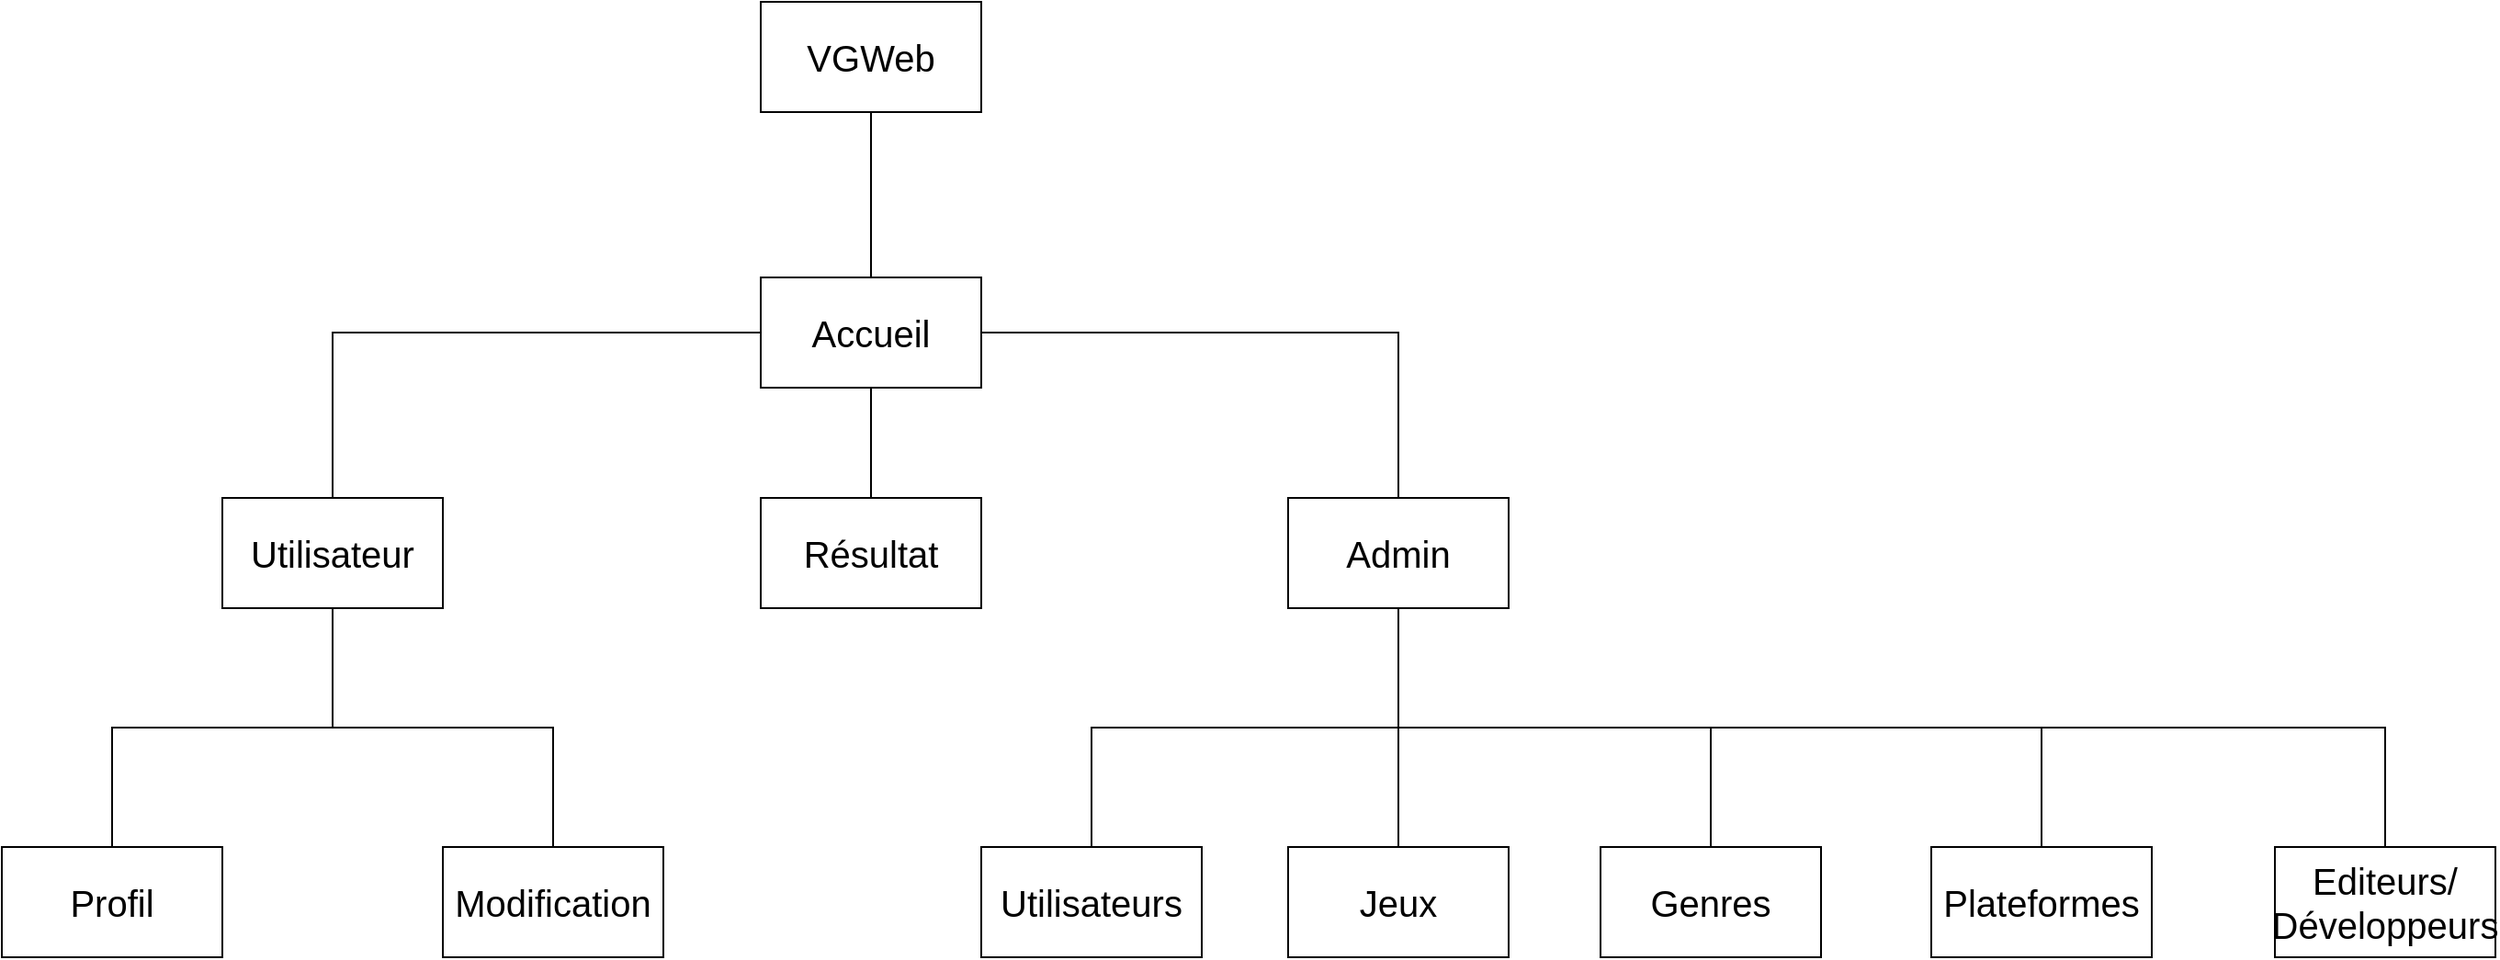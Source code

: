 <mxfile version="12.1.7" type="device" pages="1"><diagram id="8LiQyH7YsNOMEkZMJEwK" name="Page-1"><mxGraphModel dx="1695" dy="401" grid="1" gridSize="10" guides="1" tooltips="1" connect="1" arrows="1" fold="1" page="1" pageScale="1" pageWidth="827" pageHeight="1169" math="0" shadow="0"><root><mxCell id="0"/><mxCell id="1" parent="0"/><mxCell id="iZFn6mDaXMagdzMUPhYG-5" style="edgeStyle=orthogonalEdgeStyle;rounded=0;orthogonalLoop=1;jettySize=auto;html=1;exitX=0.5;exitY=1;exitDx=0;exitDy=0;entryX=0.5;entryY=0;entryDx=0;entryDy=0;endArrow=none;endFill=0;" edge="1" parent="1" source="iZFn6mDaXMagdzMUPhYG-1" target="iZFn6mDaXMagdzMUPhYG-4"><mxGeometry relative="1" as="geometry"/></mxCell><mxCell id="iZFn6mDaXMagdzMUPhYG-1" value="" style="rounded=0;whiteSpace=wrap;html=1;" vertex="1" parent="1"><mxGeometry x="353" y="10" width="120" height="60" as="geometry"/></mxCell><mxCell id="iZFn6mDaXMagdzMUPhYG-3" value="&lt;font style=&quot;font-size: 20px&quot;&gt;VGWeb&lt;/font&gt;" style="text;html=1;strokeColor=none;fillColor=none;align=center;verticalAlign=middle;whiteSpace=wrap;rounded=0;" vertex="1" parent="1"><mxGeometry x="393" y="30" width="40" height="20" as="geometry"/></mxCell><mxCell id="iZFn6mDaXMagdzMUPhYG-13" style="edgeStyle=orthogonalEdgeStyle;rounded=0;orthogonalLoop=1;jettySize=auto;html=1;exitX=1;exitY=0.5;exitDx=0;exitDy=0;entryX=0.5;entryY=0;entryDx=0;entryDy=0;endArrow=none;endFill=0;" edge="1" parent="1" source="iZFn6mDaXMagdzMUPhYG-4" target="iZFn6mDaXMagdzMUPhYG-9"><mxGeometry relative="1" as="geometry"/></mxCell><mxCell id="iZFn6mDaXMagdzMUPhYG-14" style="edgeStyle=orthogonalEdgeStyle;rounded=0;orthogonalLoop=1;jettySize=auto;html=1;exitX=0.5;exitY=1;exitDx=0;exitDy=0;entryX=0.5;entryY=0;entryDx=0;entryDy=0;endArrow=none;endFill=0;" edge="1" parent="1" source="iZFn6mDaXMagdzMUPhYG-4" target="iZFn6mDaXMagdzMUPhYG-11"><mxGeometry relative="1" as="geometry"/></mxCell><mxCell id="iZFn6mDaXMagdzMUPhYG-15" style="edgeStyle=orthogonalEdgeStyle;rounded=0;orthogonalLoop=1;jettySize=auto;html=1;exitX=0;exitY=0.5;exitDx=0;exitDy=0;entryX=0.5;entryY=0;entryDx=0;entryDy=0;endArrow=none;endFill=0;" edge="1" parent="1" source="iZFn6mDaXMagdzMUPhYG-4" target="iZFn6mDaXMagdzMUPhYG-7"><mxGeometry relative="1" as="geometry"/></mxCell><mxCell id="iZFn6mDaXMagdzMUPhYG-4" value="" style="rounded=0;whiteSpace=wrap;html=1;" vertex="1" parent="1"><mxGeometry x="353" y="160" width="120" height="60" as="geometry"/></mxCell><mxCell id="iZFn6mDaXMagdzMUPhYG-6" value="&lt;span style=&quot;font-size: 20px&quot;&gt;Accueil&lt;/span&gt;" style="text;html=1;strokeColor=none;fillColor=none;align=center;verticalAlign=middle;whiteSpace=wrap;rounded=0;" vertex="1" parent="1"><mxGeometry x="393" y="180" width="40" height="20" as="geometry"/></mxCell><mxCell id="iZFn6mDaXMagdzMUPhYG-20" style="edgeStyle=orthogonalEdgeStyle;rounded=0;orthogonalLoop=1;jettySize=auto;html=1;exitX=0.5;exitY=1;exitDx=0;exitDy=0;entryX=0.5;entryY=0;entryDx=0;entryDy=0;endArrow=none;endFill=0;" edge="1" parent="1" source="iZFn6mDaXMagdzMUPhYG-7" target="iZFn6mDaXMagdzMUPhYG-16"><mxGeometry relative="1" as="geometry"/></mxCell><mxCell id="iZFn6mDaXMagdzMUPhYG-21" style="edgeStyle=orthogonalEdgeStyle;rounded=0;orthogonalLoop=1;jettySize=auto;html=1;exitX=0.5;exitY=1;exitDx=0;exitDy=0;entryX=0.5;entryY=0;entryDx=0;entryDy=0;endArrow=none;endFill=0;" edge="1" parent="1" source="iZFn6mDaXMagdzMUPhYG-7" target="iZFn6mDaXMagdzMUPhYG-18"><mxGeometry relative="1" as="geometry"/></mxCell><mxCell id="iZFn6mDaXMagdzMUPhYG-7" value="" style="rounded=0;whiteSpace=wrap;html=1;" vertex="1" parent="1"><mxGeometry x="60" y="280" width="120" height="60" as="geometry"/></mxCell><mxCell id="iZFn6mDaXMagdzMUPhYG-8" value="&lt;span style=&quot;font-size: 20px&quot;&gt;Utilisateur&lt;/span&gt;" style="text;html=1;strokeColor=none;fillColor=none;align=center;verticalAlign=middle;whiteSpace=wrap;rounded=0;" vertex="1" parent="1"><mxGeometry x="100" y="300" width="40" height="20" as="geometry"/></mxCell><mxCell id="iZFn6mDaXMagdzMUPhYG-32" style="edgeStyle=orthogonalEdgeStyle;rounded=0;orthogonalLoop=1;jettySize=auto;html=1;exitX=0.5;exitY=1;exitDx=0;exitDy=0;entryX=0.5;entryY=0;entryDx=0;entryDy=0;endArrow=none;endFill=0;" edge="1" parent="1" source="iZFn6mDaXMagdzMUPhYG-9" target="iZFn6mDaXMagdzMUPhYG-22"><mxGeometry relative="1" as="geometry"/></mxCell><mxCell id="iZFn6mDaXMagdzMUPhYG-33" style="edgeStyle=orthogonalEdgeStyle;rounded=0;orthogonalLoop=1;jettySize=auto;html=1;exitX=0.5;exitY=1;exitDx=0;exitDy=0;entryX=0.5;entryY=0;entryDx=0;entryDy=0;endArrow=none;endFill=0;" edge="1" parent="1" source="iZFn6mDaXMagdzMUPhYG-9" target="iZFn6mDaXMagdzMUPhYG-24"><mxGeometry relative="1" as="geometry"/></mxCell><mxCell id="iZFn6mDaXMagdzMUPhYG-34" style="edgeStyle=orthogonalEdgeStyle;rounded=0;orthogonalLoop=1;jettySize=auto;html=1;exitX=0.5;exitY=1;exitDx=0;exitDy=0;entryX=0.5;entryY=0;entryDx=0;entryDy=0;endArrow=none;endFill=0;" edge="1" parent="1" source="iZFn6mDaXMagdzMUPhYG-9" target="iZFn6mDaXMagdzMUPhYG-26"><mxGeometry relative="1" as="geometry"/></mxCell><mxCell id="iZFn6mDaXMagdzMUPhYG-35" style="edgeStyle=orthogonalEdgeStyle;rounded=0;orthogonalLoop=1;jettySize=auto;html=1;exitX=0.5;exitY=1;exitDx=0;exitDy=0;entryX=0.5;entryY=0;entryDx=0;entryDy=0;endArrow=none;endFill=0;" edge="1" parent="1" source="iZFn6mDaXMagdzMUPhYG-9" target="iZFn6mDaXMagdzMUPhYG-28"><mxGeometry relative="1" as="geometry"/></mxCell><mxCell id="iZFn6mDaXMagdzMUPhYG-36" style="edgeStyle=orthogonalEdgeStyle;rounded=0;orthogonalLoop=1;jettySize=auto;html=1;exitX=0.5;exitY=1;exitDx=0;exitDy=0;entryX=0.5;entryY=0;entryDx=0;entryDy=0;endArrow=none;endFill=0;" edge="1" parent="1" source="iZFn6mDaXMagdzMUPhYG-9" target="iZFn6mDaXMagdzMUPhYG-30"><mxGeometry relative="1" as="geometry"/></mxCell><mxCell id="iZFn6mDaXMagdzMUPhYG-9" value="" style="rounded=0;whiteSpace=wrap;html=1;" vertex="1" parent="1"><mxGeometry x="640" y="280" width="120" height="60" as="geometry"/></mxCell><mxCell id="iZFn6mDaXMagdzMUPhYG-10" value="&lt;span style=&quot;font-size: 20px&quot;&gt;Admin&lt;/span&gt;" style="text;html=1;strokeColor=none;fillColor=none;align=center;verticalAlign=middle;whiteSpace=wrap;rounded=0;" vertex="1" parent="1"><mxGeometry x="680" y="300" width="40" height="20" as="geometry"/></mxCell><mxCell id="iZFn6mDaXMagdzMUPhYG-11" value="" style="rounded=0;whiteSpace=wrap;html=1;" vertex="1" parent="1"><mxGeometry x="353" y="280" width="120" height="60" as="geometry"/></mxCell><mxCell id="iZFn6mDaXMagdzMUPhYG-12" value="&lt;span style=&quot;font-size: 20px&quot;&gt;Résultat&lt;/span&gt;" style="text;html=1;strokeColor=none;fillColor=none;align=center;verticalAlign=middle;whiteSpace=wrap;rounded=0;" vertex="1" parent="1"><mxGeometry x="393" y="300" width="40" height="20" as="geometry"/></mxCell><mxCell id="iZFn6mDaXMagdzMUPhYG-16" value="" style="rounded=0;whiteSpace=wrap;html=1;" vertex="1" parent="1"><mxGeometry x="-60" y="470" width="120" height="60" as="geometry"/></mxCell><mxCell id="iZFn6mDaXMagdzMUPhYG-17" value="&lt;span style=&quot;font-size: 20px&quot;&gt;Profil&lt;/span&gt;" style="text;html=1;strokeColor=none;fillColor=none;align=center;verticalAlign=middle;whiteSpace=wrap;rounded=0;" vertex="1" parent="1"><mxGeometry x="-20" y="490" width="40" height="20" as="geometry"/></mxCell><mxCell id="iZFn6mDaXMagdzMUPhYG-18" value="" style="rounded=0;whiteSpace=wrap;html=1;" vertex="1" parent="1"><mxGeometry x="180" y="470" width="120" height="60" as="geometry"/></mxCell><mxCell id="iZFn6mDaXMagdzMUPhYG-19" value="&lt;span style=&quot;font-size: 20px&quot;&gt;Modification&lt;/span&gt;" style="text;html=1;strokeColor=none;fillColor=none;align=center;verticalAlign=middle;whiteSpace=wrap;rounded=0;" vertex="1" parent="1"><mxGeometry x="220" y="490" width="40" height="20" as="geometry"/></mxCell><mxCell id="iZFn6mDaXMagdzMUPhYG-22" value="" style="rounded=0;whiteSpace=wrap;html=1;" vertex="1" parent="1"><mxGeometry x="473" y="470" width="120" height="60" as="geometry"/></mxCell><mxCell id="iZFn6mDaXMagdzMUPhYG-23" value="&lt;span style=&quot;font-size: 20px&quot;&gt;Utilisateurs&lt;/span&gt;" style="text;html=1;strokeColor=none;fillColor=none;align=center;verticalAlign=middle;whiteSpace=wrap;rounded=0;" vertex="1" parent="1"><mxGeometry x="513" y="490" width="40" height="20" as="geometry"/></mxCell><mxCell id="iZFn6mDaXMagdzMUPhYG-24" value="" style="rounded=0;whiteSpace=wrap;html=1;" vertex="1" parent="1"><mxGeometry x="640" y="470" width="120" height="60" as="geometry"/></mxCell><mxCell id="iZFn6mDaXMagdzMUPhYG-25" value="&lt;span style=&quot;font-size: 20px&quot;&gt;Jeux&lt;/span&gt;" style="text;html=1;strokeColor=none;fillColor=none;align=center;verticalAlign=middle;whiteSpace=wrap;rounded=0;" vertex="1" parent="1"><mxGeometry x="680" y="490" width="40" height="20" as="geometry"/></mxCell><mxCell id="iZFn6mDaXMagdzMUPhYG-26" value="" style="rounded=0;whiteSpace=wrap;html=1;" vertex="1" parent="1"><mxGeometry x="810" y="470" width="120" height="60" as="geometry"/></mxCell><mxCell id="iZFn6mDaXMagdzMUPhYG-27" value="&lt;span style=&quot;font-size: 20px&quot;&gt;Genres&lt;/span&gt;" style="text;html=1;strokeColor=none;fillColor=none;align=center;verticalAlign=middle;whiteSpace=wrap;rounded=0;" vertex="1" parent="1"><mxGeometry x="850" y="490" width="40" height="20" as="geometry"/></mxCell><mxCell id="iZFn6mDaXMagdzMUPhYG-28" value="" style="rounded=0;whiteSpace=wrap;html=1;" vertex="1" parent="1"><mxGeometry x="990" y="470" width="120" height="60" as="geometry"/></mxCell><mxCell id="iZFn6mDaXMagdzMUPhYG-29" value="&lt;span style=&quot;font-size: 20px&quot;&gt;Plateformes&lt;/span&gt;" style="text;html=1;strokeColor=none;fillColor=none;align=center;verticalAlign=middle;whiteSpace=wrap;rounded=0;" vertex="1" parent="1"><mxGeometry x="1030" y="490" width="40" height="20" as="geometry"/></mxCell><mxCell id="iZFn6mDaXMagdzMUPhYG-30" value="" style="rounded=0;whiteSpace=wrap;html=1;" vertex="1" parent="1"><mxGeometry x="1177" y="470" width="120" height="60" as="geometry"/></mxCell><mxCell id="iZFn6mDaXMagdzMUPhYG-31" value="&lt;span style=&quot;font-size: 20px&quot;&gt;Editeurs/&lt;br&gt;Développeurs&lt;br&gt;&lt;/span&gt;" style="text;html=1;strokeColor=none;fillColor=none;align=center;verticalAlign=middle;whiteSpace=wrap;rounded=0;" vertex="1" parent="1"><mxGeometry x="1217" y="490" width="40" height="20" as="geometry"/></mxCell></root></mxGraphModel></diagram></mxfile>